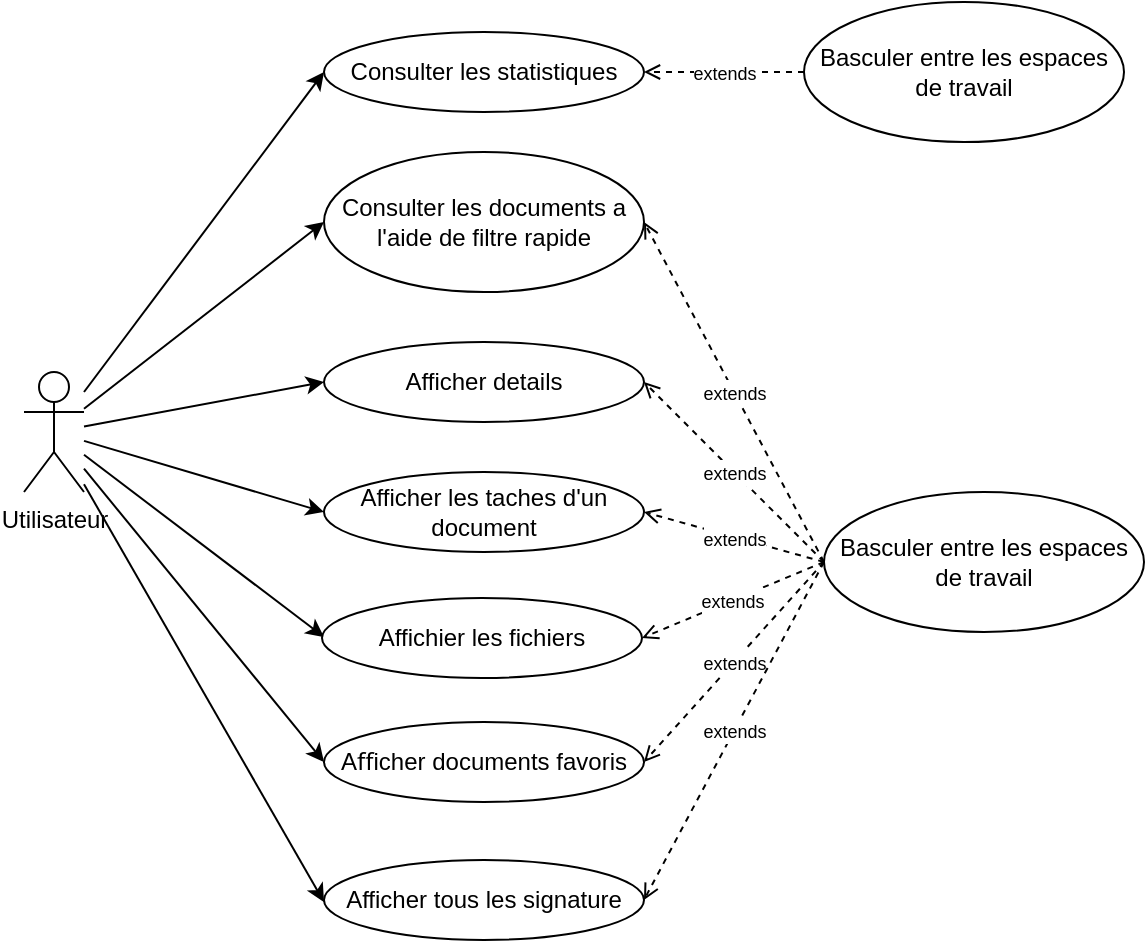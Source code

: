 <mxfile>
    <diagram id="qYHBbXWWwgl7AHTq9047" name="Page-1">
        <mxGraphModel dx="841" dy="654" grid="1" gridSize="10" guides="1" tooltips="1" connect="1" arrows="1" fold="1" page="1" pageScale="1" pageWidth="850" pageHeight="1100" math="0" shadow="0">
            <root>
                <mxCell id="0"/>
                <mxCell id="1" parent="0"/>
                <mxCell id="4" style="edgeStyle=none;html=1;entryX=0;entryY=0.5;entryDx=0;entryDy=0;" parent="1" source="2" target="5" edge="1">
                    <mxGeometry relative="1" as="geometry">
                        <mxPoint x="200" y="160" as="targetPoint"/>
                    </mxGeometry>
                </mxCell>
                <mxCell id="7" style="edgeStyle=none;html=1;entryX=0;entryY=0.5;entryDx=0;entryDy=0;" parent="1" source="2" target="6" edge="1">
                    <mxGeometry relative="1" as="geometry"/>
                </mxCell>
                <mxCell id="12" style="edgeStyle=none;html=1;entryX=0;entryY=0.5;entryDx=0;entryDy=0;" parent="1" source="2" edge="1">
                    <mxGeometry relative="1" as="geometry">
                        <mxPoint x="200" y="305" as="targetPoint"/>
                    </mxGeometry>
                </mxCell>
                <mxCell id="13" style="edgeStyle=none;html=1;entryX=0;entryY=0.5;entryDx=0;entryDy=0;" parent="1" source="2" edge="1">
                    <mxGeometry relative="1" as="geometry">
                        <mxPoint x="200" y="370.0" as="targetPoint"/>
                    </mxGeometry>
                </mxCell>
                <mxCell id="14" style="edgeStyle=none;html=1;entryX=0;entryY=0.5;entryDx=0;entryDy=0;" parent="1" source="2" edge="1">
                    <mxGeometry relative="1" as="geometry">
                        <mxPoint x="200.0" y="432.5" as="targetPoint"/>
                    </mxGeometry>
                </mxCell>
                <mxCell id="15" style="edgeStyle=none;html=1;entryX=0;entryY=0.5;entryDx=0;entryDy=0;" parent="1" source="2" edge="1">
                    <mxGeometry relative="1" as="geometry">
                        <mxPoint x="200" y="495.0" as="targetPoint"/>
                    </mxGeometry>
                </mxCell>
                <mxCell id="17" style="edgeStyle=none;html=1;entryX=0;entryY=0.5;entryDx=0;entryDy=0;" parent="1" source="2" edge="1">
                    <mxGeometry relative="1" as="geometry">
                        <mxPoint x="200" y="565" as="targetPoint"/>
                    </mxGeometry>
                </mxCell>
                <mxCell id="2" value="Utilisateur" style="shape=umlActor;verticalLabelPosition=bottom;verticalAlign=top;html=1;" parent="1" vertex="1">
                    <mxGeometry x="50" y="300" width="30" height="60" as="geometry"/>
                </mxCell>
                <mxCell id="5" value="Consulter les statistiques" style="ellipse;whiteSpace=wrap;html=1;" parent="1" vertex="1">
                    <mxGeometry x="200" y="130" width="160" height="40" as="geometry"/>
                </mxCell>
                <mxCell id="6" value="Consulter les documents a l'aide de filtre rapide" style="ellipse;whiteSpace=wrap;html=1;" parent="1" vertex="1">
                    <mxGeometry x="200" y="190" width="160" height="70" as="geometry"/>
                </mxCell>
                <mxCell id="18" value="&lt;font style=&quot;font-size: 9px;&quot;&gt;extends&lt;/font&gt;" style="edgeStyle=none;html=1;entryX=1;entryY=0.5;entryDx=0;entryDy=0;dashed=1;startArrow=none;startFill=0;endArrow=open;endFill=0;exitX=0;exitY=0.5;exitDx=0;exitDy=0;" parent="1" source="19" target="5" edge="1">
                    <mxGeometry relative="1" as="geometry">
                        <mxPoint x="420" y="135" as="sourcePoint"/>
                        <mxPoint x="350.0" y="150" as="targetPoint"/>
                    </mxGeometry>
                </mxCell>
                <mxCell id="19" value="Basculer entre les espaces de travail" style="ellipse;whiteSpace=wrap;html=1;" parent="1" vertex="1">
                    <mxGeometry x="440" y="115" width="160" height="70" as="geometry"/>
                </mxCell>
                <mxCell id="20" value="Afficher details" style="ellipse;whiteSpace=wrap;html=1;" parent="1" vertex="1">
                    <mxGeometry x="200" y="285" width="160" height="40" as="geometry"/>
                </mxCell>
                <mxCell id="21" value="Afficher les taches d'un document" style="ellipse;whiteSpace=wrap;html=1;" parent="1" vertex="1">
                    <mxGeometry x="200" y="350" width="160" height="40" as="geometry"/>
                </mxCell>
                <mxCell id="22" value="Affichier les fichiers" style="ellipse;whiteSpace=wrap;html=1;" parent="1" vertex="1">
                    <mxGeometry x="199" y="413" width="160" height="40" as="geometry"/>
                </mxCell>
                <mxCell id="23" value="Aﬀicher documents favoris" style="ellipse;whiteSpace=wrap;html=1;" parent="1" vertex="1">
                    <mxGeometry x="200" y="475" width="160" height="40" as="geometry"/>
                </mxCell>
                <mxCell id="24" value="Afficher tous les signature" style="ellipse;whiteSpace=wrap;html=1;" parent="1" vertex="1">
                    <mxGeometry x="200" y="544" width="160" height="40" as="geometry"/>
                </mxCell>
                <mxCell id="25" value="&lt;font style=&quot;font-size: 9px;&quot;&gt;extends&lt;/font&gt;" style="edgeStyle=none;html=1;entryX=1;entryY=0.5;entryDx=0;entryDy=0;dashed=1;startArrow=none;startFill=0;endArrow=open;endFill=0;exitX=0;exitY=0.5;exitDx=0;exitDy=0;" edge="1" parent="1" source="26" target="6">
                    <mxGeometry relative="1" as="geometry">
                        <mxPoint x="430" y="380" as="sourcePoint"/>
                        <mxPoint x="370" y="395" as="targetPoint"/>
                    </mxGeometry>
                </mxCell>
                <mxCell id="26" value="Basculer entre les espaces de travail" style="ellipse;whiteSpace=wrap;html=1;" vertex="1" parent="1">
                    <mxGeometry x="450" y="360" width="160" height="70" as="geometry"/>
                </mxCell>
                <mxCell id="27" value="&lt;font style=&quot;font-size: 9px;&quot;&gt;extends&lt;/font&gt;" style="edgeStyle=none;html=1;entryX=1;entryY=0.5;entryDx=0;entryDy=0;dashed=1;startArrow=none;startFill=0;endArrow=open;endFill=0;exitX=0;exitY=0.5;exitDx=0;exitDy=0;" edge="1" parent="1" source="26" target="20">
                    <mxGeometry relative="1" as="geometry">
                        <mxPoint x="450" y="390" as="sourcePoint"/>
                        <mxPoint x="370" y="235" as="targetPoint"/>
                    </mxGeometry>
                </mxCell>
                <mxCell id="28" value="&lt;font style=&quot;font-size: 9px;&quot;&gt;extends&lt;/font&gt;" style="edgeStyle=none;html=1;entryX=1;entryY=0.5;entryDx=0;entryDy=0;dashed=1;startArrow=none;startFill=0;endArrow=open;endFill=0;exitX=0;exitY=0.5;exitDx=0;exitDy=0;" edge="1" parent="1" source="26" target="21">
                    <mxGeometry relative="1" as="geometry">
                        <mxPoint x="460" y="405" as="sourcePoint"/>
                        <mxPoint x="370" y="315" as="targetPoint"/>
                    </mxGeometry>
                </mxCell>
                <mxCell id="29" value="&lt;font style=&quot;font-size: 9px;&quot;&gt;extends&lt;/font&gt;" style="edgeStyle=none;html=1;entryX=1;entryY=0.5;entryDx=0;entryDy=0;dashed=1;startArrow=none;startFill=0;endArrow=open;endFill=0;exitX=0;exitY=0.5;exitDx=0;exitDy=0;" edge="1" parent="1" source="26" target="22">
                    <mxGeometry relative="1" as="geometry">
                        <mxPoint x="460" y="405" as="sourcePoint"/>
                        <mxPoint x="370" y="380" as="targetPoint"/>
                    </mxGeometry>
                </mxCell>
                <mxCell id="30" value="&lt;font style=&quot;font-size: 9px;&quot;&gt;extends&lt;/font&gt;" style="edgeStyle=none;html=1;entryX=1;entryY=0.5;entryDx=0;entryDy=0;dashed=1;startArrow=none;startFill=0;endArrow=open;endFill=0;exitX=0;exitY=0.5;exitDx=0;exitDy=0;" edge="1" parent="1" source="26" target="23">
                    <mxGeometry relative="1" as="geometry">
                        <mxPoint x="460" y="405" as="sourcePoint"/>
                        <mxPoint x="369.0" y="443" as="targetPoint"/>
                    </mxGeometry>
                </mxCell>
                <mxCell id="31" value="&lt;font style=&quot;font-size: 9px;&quot;&gt;extends&lt;/font&gt;" style="edgeStyle=none;html=1;entryX=1;entryY=0.5;entryDx=0;entryDy=0;dashed=1;startArrow=none;startFill=0;endArrow=open;endFill=0;exitX=0;exitY=0.5;exitDx=0;exitDy=0;" edge="1" parent="1" source="26" target="24">
                    <mxGeometry relative="1" as="geometry">
                        <mxPoint x="460" y="405" as="sourcePoint"/>
                        <mxPoint x="370" y="505" as="targetPoint"/>
                    </mxGeometry>
                </mxCell>
            </root>
        </mxGraphModel>
    </diagram>
</mxfile>